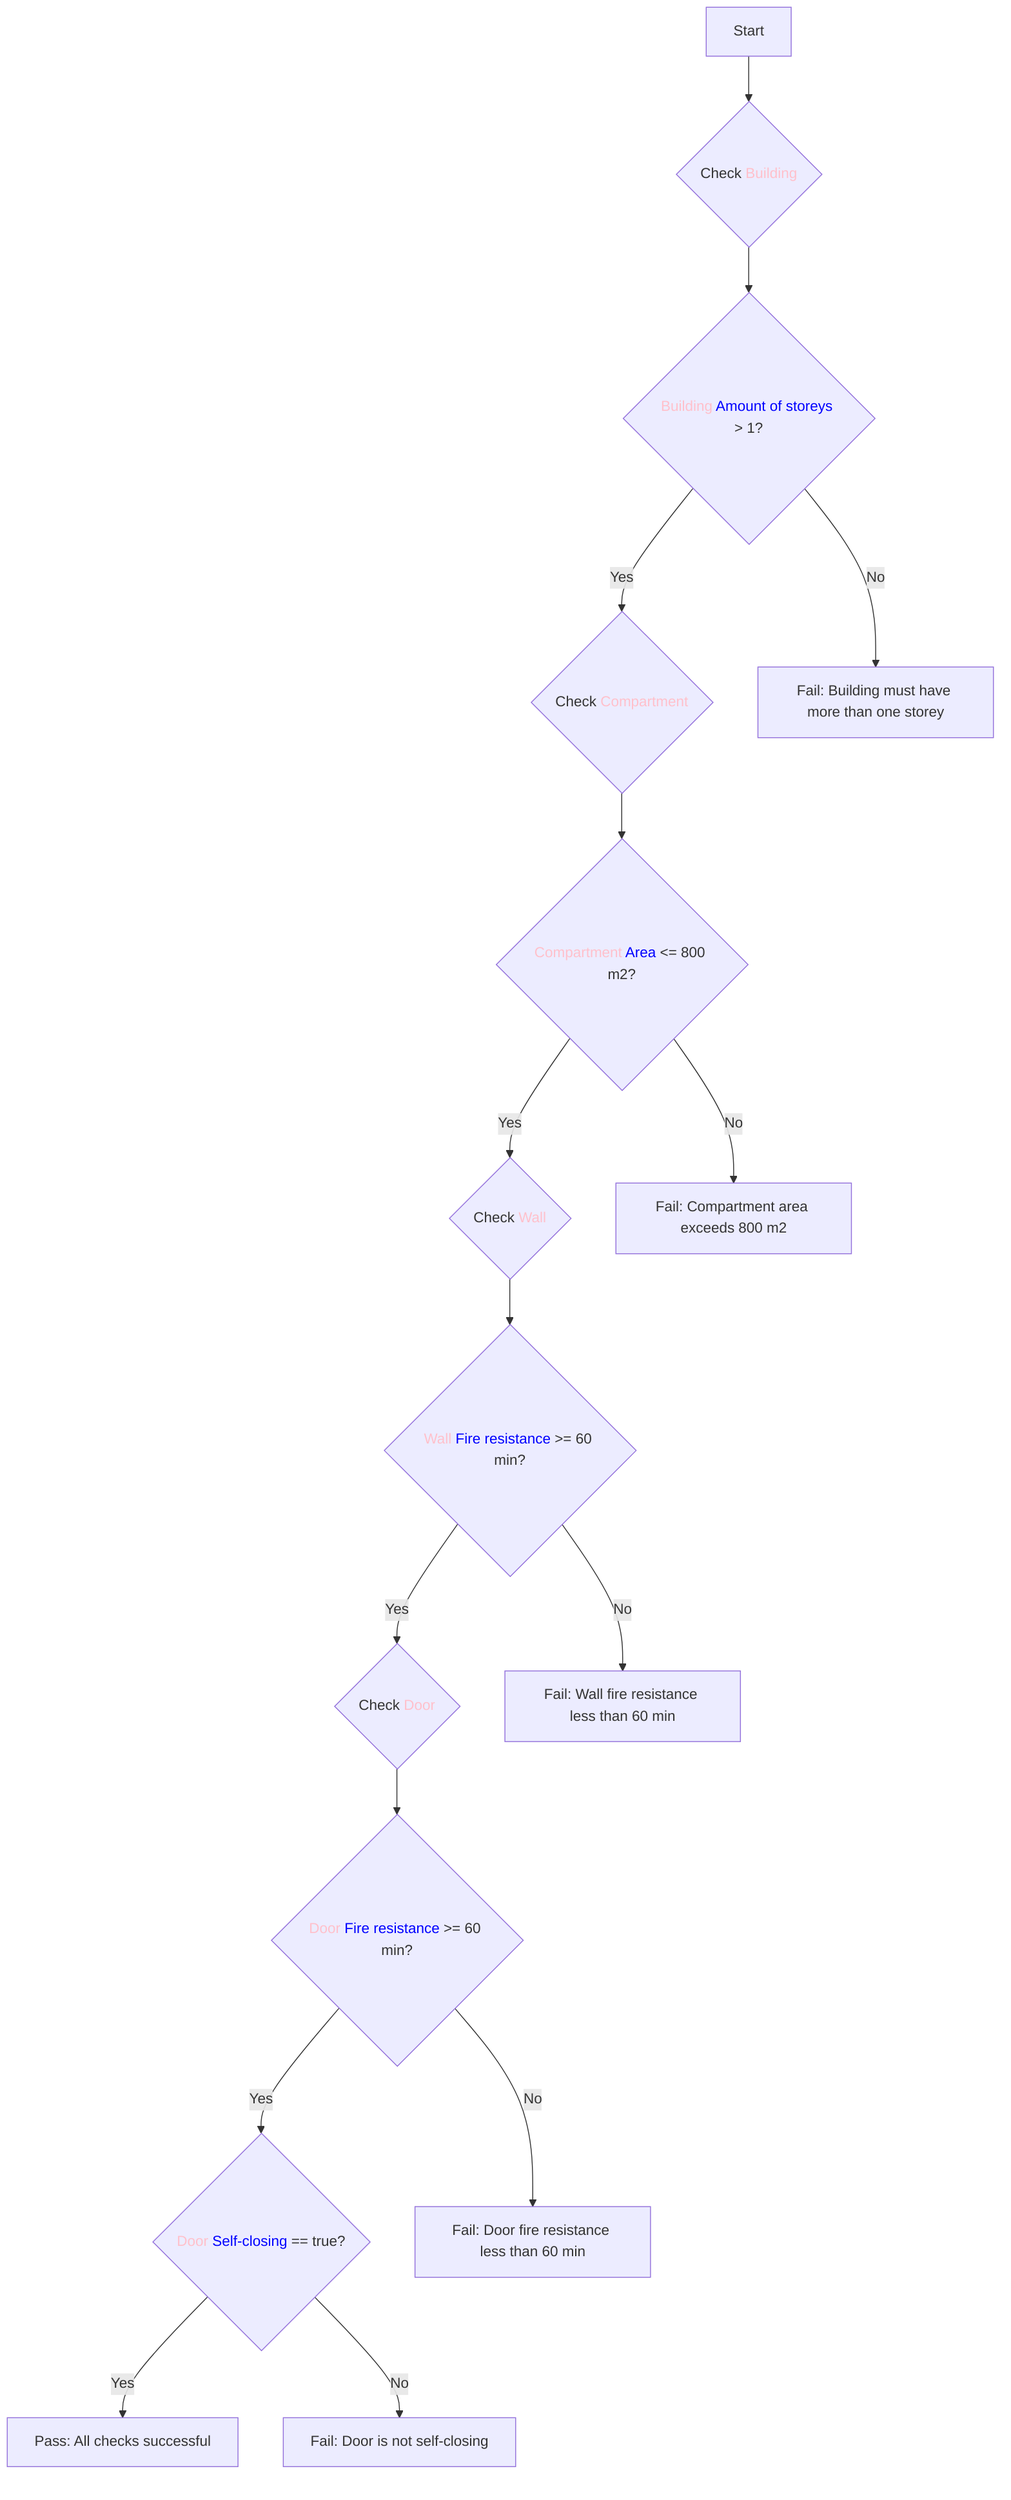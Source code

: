 flowchart TD
    A[Start] --> B{Check <font color='pink'>Building</font>}
    B --> C{<font color='pink'>Building</font> <font color='blue'>Amount of storeys</font> > 1?}
    C -->|Yes| D{Check <font color='pink'>Compartment</font>}
    C -->|No| E[Fail: Building must have more than one storey]
    D --> F{<font color='pink'>Compartment</font> <font color='blue'>Area</font> <= 800 m2?}
    F -->|Yes| G{Check <font color='pink'>Wall</font>}
    F -->|No| H[Fail: Compartment area exceeds 800 m2]
    G --> I{<font color='pink'>Wall</font> <font color='blue'>Fire resistance</font> >= 60 min?}
    I -->|Yes| J{Check <font color='pink'>Door</font>}
    I -->|No| K[Fail: Wall fire resistance less than 60 min]
    J --> L{<font color='pink'>Door</font> <font color='blue'>Fire resistance</font> >= 60 min?}
    L -->|Yes| M{<font color='pink'>Door</font> <font color='blue'>Self-closing</font> == true?}
    L -->|No| N[Fail: Door fire resistance less than 60 min]
    M -->|Yes| O[Pass: All checks successful]
    M -->|No| P[Fail: Door is not self-closing]